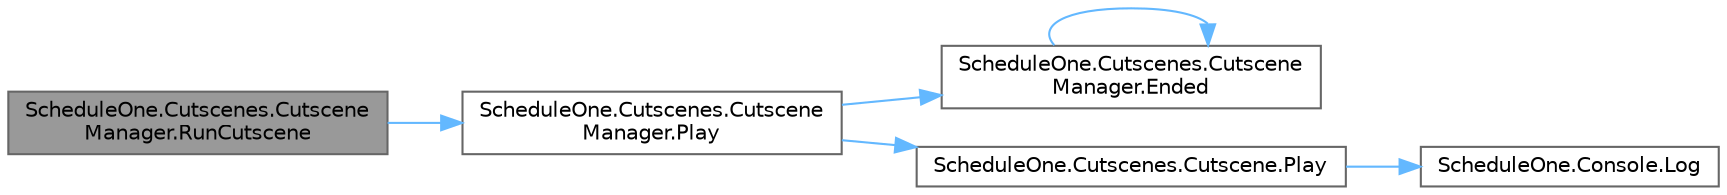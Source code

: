 digraph "ScheduleOne.Cutscenes.CutsceneManager.RunCutscene"
{
 // LATEX_PDF_SIZE
  bgcolor="transparent";
  edge [fontname=Helvetica,fontsize=10,labelfontname=Helvetica,labelfontsize=10];
  node [fontname=Helvetica,fontsize=10,shape=box,height=0.2,width=0.4];
  rankdir="LR";
  Node1 [id="Node000001",label="ScheduleOne.Cutscenes.Cutscene\lManager.RunCutscene",height=0.2,width=0.4,color="gray40", fillcolor="grey60", style="filled", fontcolor="black",tooltip=" "];
  Node1 -> Node2 [id="edge1_Node000001_Node000002",color="steelblue1",style="solid",tooltip=" "];
  Node2 [id="Node000002",label="ScheduleOne.Cutscenes.Cutscene\lManager.Play",height=0.2,width=0.4,color="grey40", fillcolor="white", style="filled",URL="$class_schedule_one_1_1_cutscenes_1_1_cutscene_manager.html#a1fe05c9cb8f815917bd7ce95091c1b9d",tooltip=" "];
  Node2 -> Node3 [id="edge2_Node000002_Node000003",color="steelblue1",style="solid",tooltip=" "];
  Node3 [id="Node000003",label="ScheduleOne.Cutscenes.Cutscene\lManager.Ended",height=0.2,width=0.4,color="grey40", fillcolor="white", style="filled",URL="$class_schedule_one_1_1_cutscenes_1_1_cutscene_manager.html#a5c08fe86e4af00c926e3b026be2049de",tooltip=" "];
  Node3 -> Node3 [id="edge3_Node000003_Node000003",color="steelblue1",style="solid",tooltip=" "];
  Node2 -> Node4 [id="edge4_Node000002_Node000004",color="steelblue1",style="solid",tooltip=" "];
  Node4 [id="Node000004",label="ScheduleOne.Cutscenes.Cutscene.Play",height=0.2,width=0.4,color="grey40", fillcolor="white", style="filled",URL="$class_schedule_one_1_1_cutscenes_1_1_cutscene.html#a8c62c592d6e85b4b98b78dff9b92252a",tooltip=" "];
  Node4 -> Node5 [id="edge5_Node000004_Node000005",color="steelblue1",style="solid",tooltip=" "];
  Node5 [id="Node000005",label="ScheduleOne.Console.Log",height=0.2,width=0.4,color="grey40", fillcolor="white", style="filled",URL="$class_schedule_one_1_1_console.html#afb218907244d12f7d08b1c1831fa1f8c",tooltip=" "];
}
